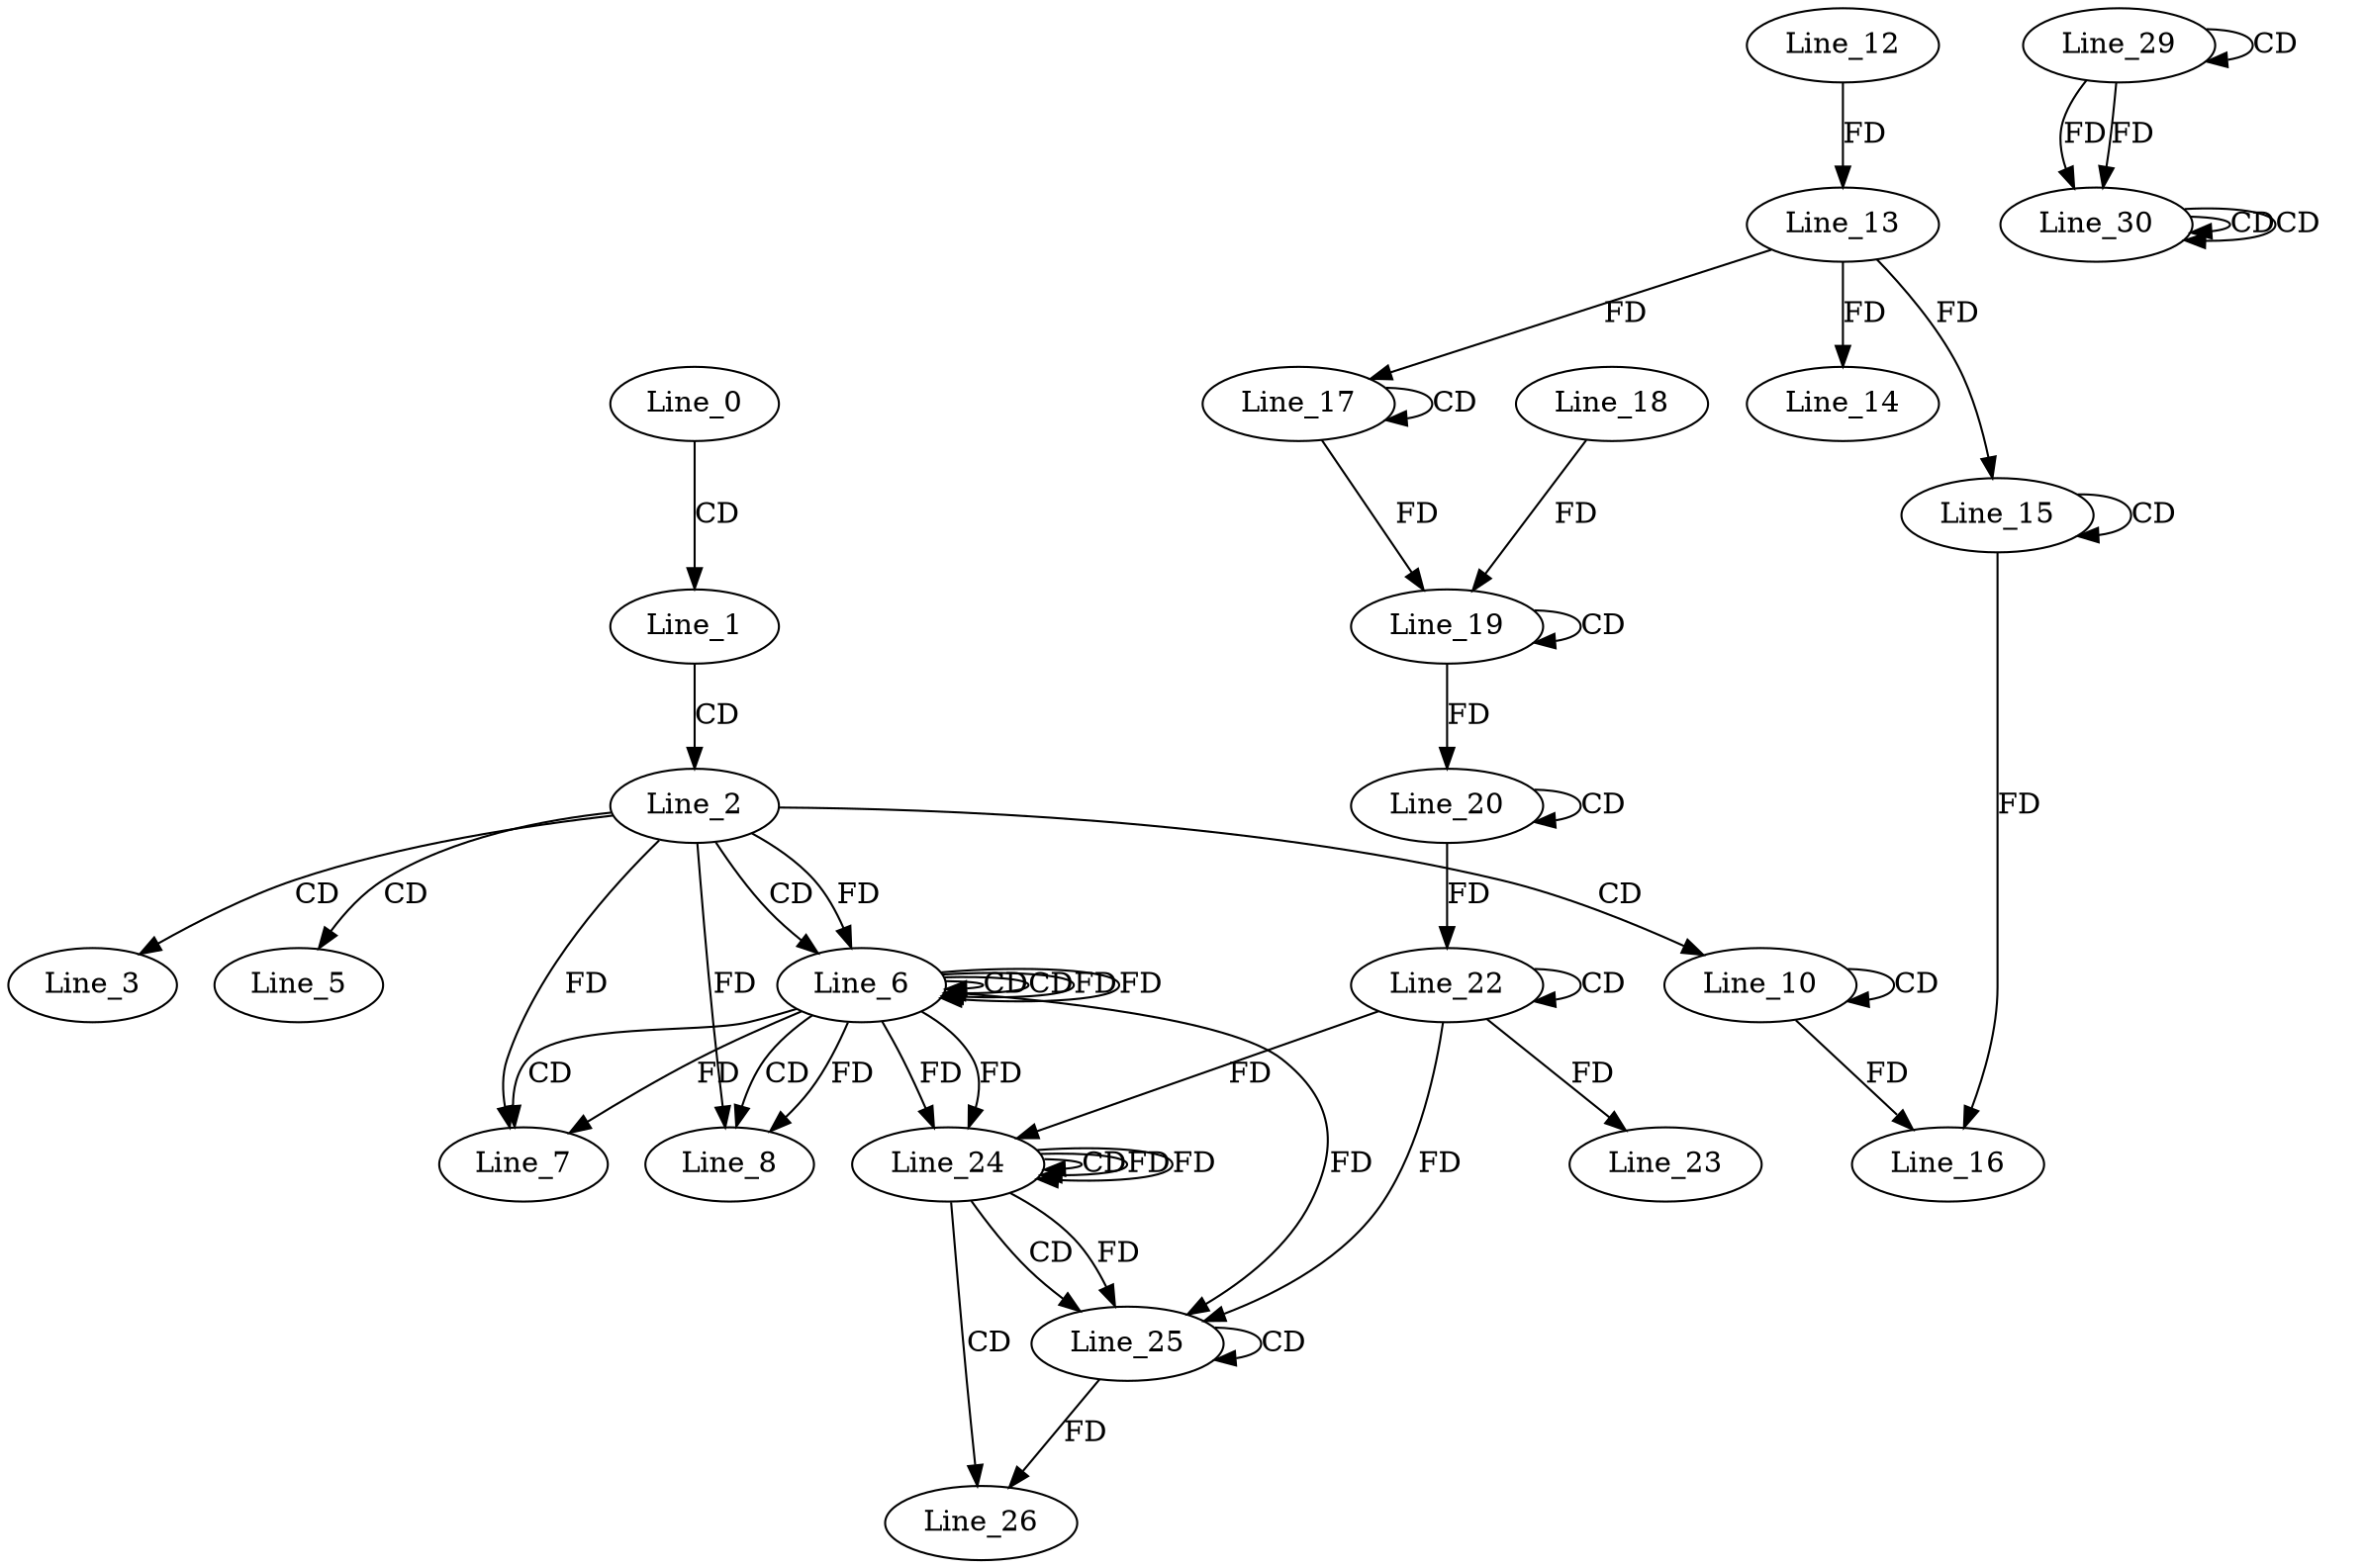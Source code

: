 digraph G {
  Line_0;
  Line_1;
  Line_2;
  Line_3;
  Line_5;
  Line_6;
  Line_6;
  Line_6;
  Line_6;
  Line_7;
  Line_7;
  Line_8;
  Line_8;
  Line_10;
  Line_10;
  Line_12;
  Line_13;
  Line_13;
  Line_14;
  Line_15;
  Line_15;
  Line_16;
  Line_16;
  Line_17;
  Line_17;
  Line_19;
  Line_19;
  Line_18;
  Line_20;
  Line_20;
  Line_22;
  Line_22;
  Line_23;
  Line_24;
  Line_24;
  Line_24;
  Line_24;
  Line_25;
  Line_25;
  Line_25;
  Line_26;
  Line_26;
  Line_26;
  Line_29;
  Line_29;
  Line_30;
  Line_30;
  Line_30;
  Line_30;
  Line_0 -> Line_1 [ label="CD" ];
  Line_1 -> Line_2 [ label="CD" ];
  Line_2 -> Line_3 [ label="CD" ];
  Line_2 -> Line_5 [ label="CD" ];
  Line_2 -> Line_6 [ label="CD" ];
  Line_6 -> Line_6 [ label="CD" ];
  Line_6 -> Line_6 [ label="CD" ];
  Line_2 -> Line_6 [ label="FD" ];
  Line_6 -> Line_6 [ label="FD" ];
  Line_6 -> Line_7 [ label="CD" ];
  Line_2 -> Line_7 [ label="FD" ];
  Line_6 -> Line_7 [ label="FD" ];
  Line_6 -> Line_8 [ label="CD" ];
  Line_2 -> Line_8 [ label="FD" ];
  Line_6 -> Line_8 [ label="FD" ];
  Line_2 -> Line_10 [ label="CD" ];
  Line_10 -> Line_10 [ label="CD" ];
  Line_12 -> Line_13 [ label="FD" ];
  Line_13 -> Line_14 [ label="FD" ];
  Line_15 -> Line_15 [ label="CD" ];
  Line_13 -> Line_15 [ label="FD" ];
  Line_15 -> Line_16 [ label="FD" ];
  Line_10 -> Line_16 [ label="FD" ];
  Line_17 -> Line_17 [ label="CD" ];
  Line_13 -> Line_17 [ label="FD" ];
  Line_19 -> Line_19 [ label="CD" ];
  Line_18 -> Line_19 [ label="FD" ];
  Line_17 -> Line_19 [ label="FD" ];
  Line_20 -> Line_20 [ label="CD" ];
  Line_19 -> Line_20 [ label="FD" ];
  Line_22 -> Line_22 [ label="CD" ];
  Line_20 -> Line_22 [ label="FD" ];
  Line_22 -> Line_23 [ label="FD" ];
  Line_6 -> Line_24 [ label="FD" ];
  Line_22 -> Line_24 [ label="FD" ];
  Line_24 -> Line_24 [ label="CD" ];
  Line_24 -> Line_24 [ label="FD" ];
  Line_6 -> Line_24 [ label="FD" ];
  Line_24 -> Line_25 [ label="CD" ];
  Line_25 -> Line_25 [ label="CD" ];
  Line_22 -> Line_25 [ label="FD" ];
  Line_24 -> Line_25 [ label="FD" ];
  Line_6 -> Line_25 [ label="FD" ];
  Line_24 -> Line_26 [ label="CD" ];
  Line_25 -> Line_26 [ label="FD" ];
  Line_29 -> Line_29 [ label="CD" ];
  Line_30 -> Line_30 [ label="CD" ];
  Line_29 -> Line_30 [ label="FD" ];
  Line_30 -> Line_30 [ label="CD" ];
  Line_29 -> Line_30 [ label="FD" ];
  Line_6 -> Line_6 [ label="FD" ];
  Line_24 -> Line_24 [ label="FD" ];
}
